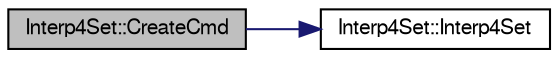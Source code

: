 digraph "Interp4Set::CreateCmd"
{
 // LATEX_PDF_SIZE
  edge [fontname="FreeSans",fontsize="10",labelfontname="FreeSans",labelfontsize="10"];
  node [fontname="FreeSans",fontsize="10",shape=record];
  rankdir="LR";
  Node1 [label="Interp4Set::CreateCmd",height=0.2,width=0.4,color="black", fillcolor="grey75", style="filled", fontcolor="black",tooltip="Ta metoda nie musi być zdefiniowna w klasie bazowej."];
  Node1 -> Node2 [color="midnightblue",fontsize="10",style="solid",fontname="FreeSans"];
  Node2 [label="Interp4Set::Interp4Set",height=0.2,width=0.4,color="black", fillcolor="white", style="filled",URL="$classInterp4Set.html#a1b3de8fc06124f8a37d188e6486e45d3",tooltip=" "];
}

